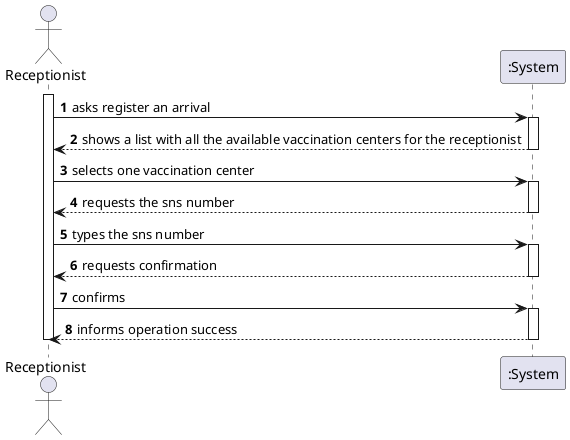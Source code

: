 @startuml
autonumber
actor "Receptionist" as R

activate R

R -> ":System" : asks register an arrival
activate ":System"
":System" --> R : shows a list with all the available vaccination centers for the receptionist
deactivate ":System"

R -> ":System" : selects one vaccination center
activate ":System"
":System" --> R : requests the sns number
deactivate ":System"

R -> ":System" : types the sns number
activate ":System"
":System" --> R : requests confirmation
deactivate ":System"

R -> ":System" : confirms
activate ":System"
":System" --> R : informs operation success
deactivate ":System"

deactivate R

@enduml